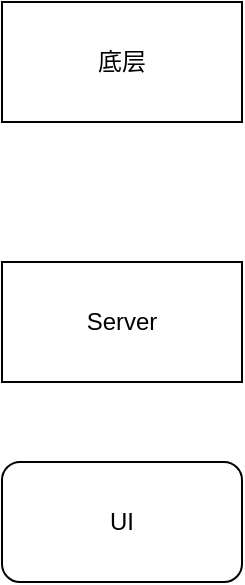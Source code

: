 <mxfile version="20.2.6" type="github">
  <diagram id="Sgu2NcyFhfM4XNRdF8qw" name="第 1 页">
    <mxGraphModel dx="1947" dy="1104" grid="1" gridSize="10" guides="1" tooltips="1" connect="1" arrows="1" fold="1" page="1" pageScale="1" pageWidth="827" pageHeight="1169" math="0" shadow="0">
      <root>
        <mxCell id="0" />
        <mxCell id="1" parent="0" />
        <mxCell id="DIT93sAy_Zp05x9_H9E--1" value="Server" style="rounded=0;whiteSpace=wrap;html=1;" vertex="1" parent="1">
          <mxGeometry x="350" y="530" width="120" height="60" as="geometry" />
        </mxCell>
        <mxCell id="DIT93sAy_Zp05x9_H9E--2" value="UI" style="rounded=1;whiteSpace=wrap;html=1;" vertex="1" parent="1">
          <mxGeometry x="350" y="630" width="120" height="60" as="geometry" />
        </mxCell>
        <mxCell id="DIT93sAy_Zp05x9_H9E--3" value="底层" style="rounded=0;whiteSpace=wrap;html=1;" vertex="1" parent="1">
          <mxGeometry x="350" y="400" width="120" height="60" as="geometry" />
        </mxCell>
      </root>
    </mxGraphModel>
  </diagram>
</mxfile>
